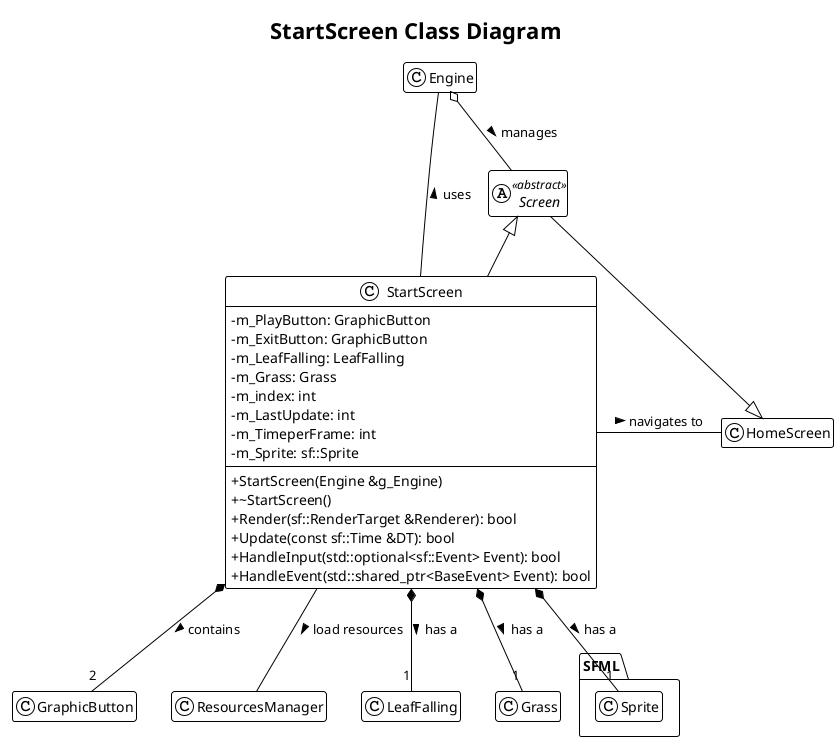 @startuml
!theme plain
title StartScreen Class Diagram

' Settings for better readability
skinparam classAttributeIconSize 0
hide empty members

' --- Core & Parent Classes ---
class Engine
abstract class Screen <<abstract>>

' --- Game Specific Classes ---

class GraphicButton


' --- The StartScreen Class ---
class StartScreen {
    - m_PlayButton: GraphicButton
    - m_ExitButton: GraphicButton
    - m_LeafFalling: LeafFalling
    - m_Grass: Grass
    - m_index: int
    - m_LastUpdate: int
    - m_TimeperFrame: int
    - m_Sprite: sf::Sprite
    --
    + StartScreen(Engine &g_Engine)
    + ~StartScreen()
    + Render(sf::RenderTarget &Renderer): bool
    + Update(const sf::Time &DT): bool
    + HandleInput(std::optional<sf::Event> Event): bool
    + HandleEvent(std::shared_ptr<BaseEvent> Event): bool
}

' --- RELATIONSHIPS ---

' ==> Inheritance (Is-A relationship)
' StartScreen is a specific type of Screen.
Screen <|-- StartScreen

HomeScreen <|--u Screen

' ==> Composition (Owns-A relationship)
' A StartScreen is composed of two buttons. Their lifetimes are tied to the StartScreen.
StartScreen *-- "2" GraphicButton : contains >
StartScreen -- ResourcesManager : load resources >
StartScreen --r HomeScreen : navigates to >
StartScreen -u- Engine : uses >
StartScreen *-- "1" LeafFalling : has a >
StartScreen *-- "1" Grass : has a >
StartScreen *-- "1" SFML.Sprite : has a >

' ==> Aggregation (Has-A relationship)
' The Engine manages the Screen, and the Screen holds a reference back to the Engine.
Engine o-- Screen : manages >


@enduml